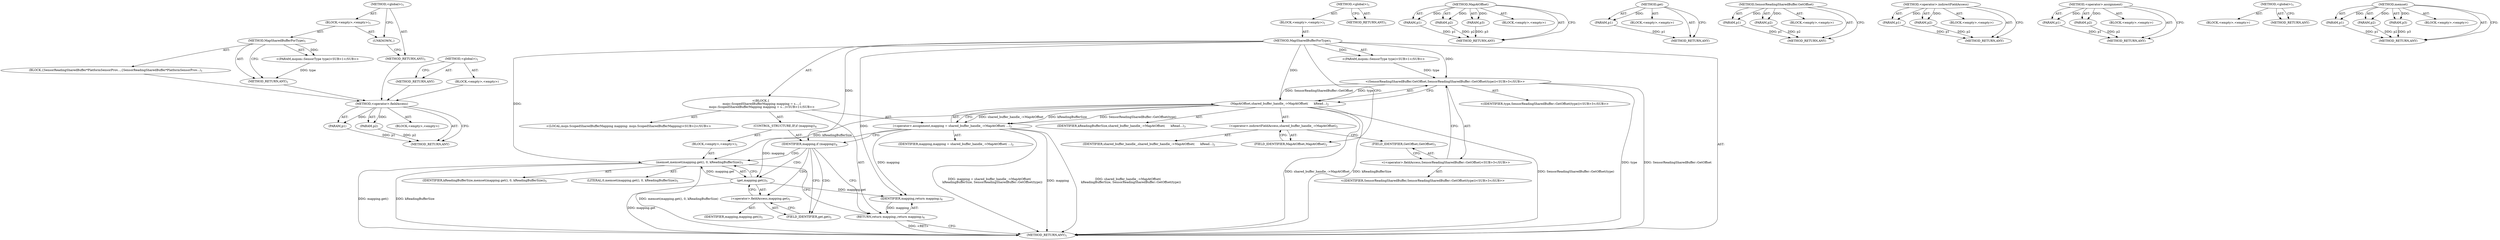 digraph "&lt;global&gt;" {
vulnerable_78 [label=<(METHOD,&lt;operator&gt;.fieldAccess)>];
vulnerable_79 [label=<(PARAM,p1)>];
vulnerable_80 [label=<(PARAM,p2)>];
vulnerable_81 [label=<(BLOCK,&lt;empty&gt;,&lt;empty&gt;)>];
vulnerable_82 [label=<(METHOD_RETURN,ANY)>];
vulnerable_6 [label=<(METHOD,&lt;global&gt;)<SUB>1</SUB>>];
vulnerable_7 [label=<(BLOCK,&lt;empty&gt;,&lt;empty&gt;)<SUB>1</SUB>>];
vulnerable_8 [label=<(METHOD,MapSharedBufferForType)<SUB>1</SUB>>];
vulnerable_9 [label="<(PARAM,mojom::SensorType type)<SUB>1</SUB>>"];
vulnerable_10 [label="<(BLOCK,{
  mojo::ScopedSharedBufferMapping mapping = s...,{
  mojo::ScopedSharedBufferMapping mapping = s...)<SUB>1</SUB>>"];
vulnerable_11 [label="<(LOCAL,mojo.ScopedSharedBufferMapping mapping: mojo.ScopedSharedBufferMapping)<SUB>2</SUB>>"];
vulnerable_12 [label=<(&lt;operator&gt;.assignment,mapping = shared_buffer_handle_-&gt;MapAtOffset(
 ...)<SUB>2</SUB>>];
vulnerable_13 [label=<(IDENTIFIER,mapping,mapping = shared_buffer_handle_-&gt;MapAtOffset(
 ...)<SUB>2</SUB>>];
vulnerable_14 [label=<(MapAtOffset,shared_buffer_handle_-&gt;MapAtOffset(
      kRead...)<SUB>2</SUB>>];
vulnerable_15 [label=<(&lt;operator&gt;.indirectFieldAccess,shared_buffer_handle_-&gt;MapAtOffset)<SUB>2</SUB>>];
vulnerable_16 [label=<(IDENTIFIER,shared_buffer_handle_,shared_buffer_handle_-&gt;MapAtOffset(
      kRead...)<SUB>2</SUB>>];
vulnerable_17 [label=<(FIELD_IDENTIFIER,MapAtOffset,MapAtOffset)<SUB>2</SUB>>];
vulnerable_18 [label=<(IDENTIFIER,kReadingBufferSize,shared_buffer_handle_-&gt;MapAtOffset(
      kRead...)<SUB>3</SUB>>];
vulnerable_19 [label="<(SensorReadingSharedBuffer.GetOffset,SensorReadingSharedBuffer::GetOffset(type))<SUB>3</SUB>>"];
vulnerable_20 [label="<(&lt;operator&gt;.fieldAccess,SensorReadingSharedBuffer::GetOffset)<SUB>3</SUB>>"];
vulnerable_21 [label="<(IDENTIFIER,SensorReadingSharedBuffer,SensorReadingSharedBuffer::GetOffset(type))<SUB>3</SUB>>"];
vulnerable_22 [label=<(FIELD_IDENTIFIER,GetOffset,GetOffset)<SUB>3</SUB>>];
vulnerable_23 [label="<(IDENTIFIER,type,SensorReadingSharedBuffer::GetOffset(type))<SUB>3</SUB>>"];
vulnerable_24 [label=<(CONTROL_STRUCTURE,IF,if (mapping))<SUB>4</SUB>>];
vulnerable_25 [label=<(IDENTIFIER,mapping,if (mapping))<SUB>4</SUB>>];
vulnerable_26 [label=<(BLOCK,&lt;empty&gt;,&lt;empty&gt;)<SUB>5</SUB>>];
vulnerable_27 [label=<(memset,memset(mapping.get(), 0, kReadingBufferSize))<SUB>5</SUB>>];
vulnerable_28 [label=<(get,mapping.get())<SUB>5</SUB>>];
vulnerable_29 [label=<(&lt;operator&gt;.fieldAccess,mapping.get)<SUB>5</SUB>>];
vulnerable_30 [label=<(IDENTIFIER,mapping,mapping.get())<SUB>5</SUB>>];
vulnerable_31 [label=<(FIELD_IDENTIFIER,get,get)<SUB>5</SUB>>];
vulnerable_32 [label=<(LITERAL,0,memset(mapping.get(), 0, kReadingBufferSize))<SUB>5</SUB>>];
vulnerable_33 [label=<(IDENTIFIER,kReadingBufferSize,memset(mapping.get(), 0, kReadingBufferSize))<SUB>5</SUB>>];
vulnerable_34 [label=<(RETURN,return mapping;,return mapping;)<SUB>6</SUB>>];
vulnerable_35 [label=<(IDENTIFIER,mapping,return mapping;)<SUB>6</SUB>>];
vulnerable_36 [label=<(METHOD_RETURN,ANY)<SUB>1</SUB>>];
vulnerable_38 [label=<(METHOD_RETURN,ANY)<SUB>1</SUB>>];
vulnerable_62 [label=<(METHOD,MapAtOffset)>];
vulnerable_63 [label=<(PARAM,p1)>];
vulnerable_64 [label=<(PARAM,p2)>];
vulnerable_65 [label=<(PARAM,p3)>];
vulnerable_66 [label=<(BLOCK,&lt;empty&gt;,&lt;empty&gt;)>];
vulnerable_67 [label=<(METHOD_RETURN,ANY)>];
vulnerable_89 [label=<(METHOD,get)>];
vulnerable_90 [label=<(PARAM,p1)>];
vulnerable_91 [label=<(BLOCK,&lt;empty&gt;,&lt;empty&gt;)>];
vulnerable_92 [label=<(METHOD_RETURN,ANY)>];
vulnerable_73 [label=<(METHOD,SensorReadingSharedBuffer.GetOffset)>];
vulnerable_74 [label=<(PARAM,p1)>];
vulnerable_75 [label=<(PARAM,p2)>];
vulnerable_76 [label=<(BLOCK,&lt;empty&gt;,&lt;empty&gt;)>];
vulnerable_77 [label=<(METHOD_RETURN,ANY)>];
vulnerable_68 [label=<(METHOD,&lt;operator&gt;.indirectFieldAccess)>];
vulnerable_69 [label=<(PARAM,p1)>];
vulnerable_70 [label=<(PARAM,p2)>];
vulnerable_71 [label=<(BLOCK,&lt;empty&gt;,&lt;empty&gt;)>];
vulnerable_72 [label=<(METHOD_RETURN,ANY)>];
vulnerable_57 [label=<(METHOD,&lt;operator&gt;.assignment)>];
vulnerable_58 [label=<(PARAM,p1)>];
vulnerable_59 [label=<(PARAM,p2)>];
vulnerable_60 [label=<(BLOCK,&lt;empty&gt;,&lt;empty&gt;)>];
vulnerable_61 [label=<(METHOD_RETURN,ANY)>];
vulnerable_51 [label=<(METHOD,&lt;global&gt;)<SUB>1</SUB>>];
vulnerable_52 [label=<(BLOCK,&lt;empty&gt;,&lt;empty&gt;)>];
vulnerable_53 [label=<(METHOD_RETURN,ANY)>];
vulnerable_83 [label=<(METHOD,memset)>];
vulnerable_84 [label=<(PARAM,p1)>];
vulnerable_85 [label=<(PARAM,p2)>];
vulnerable_86 [label=<(PARAM,p3)>];
vulnerable_87 [label=<(BLOCK,&lt;empty&gt;,&lt;empty&gt;)>];
vulnerable_88 [label=<(METHOD_RETURN,ANY)>];
fixed_6 [label=<(METHOD,&lt;global&gt;)<SUB>1</SUB>>];
fixed_7 [label=<(BLOCK,&lt;empty&gt;,&lt;empty&gt;)<SUB>1</SUB>>];
fixed_8 [label=<(METHOD,MapSharedBufferForType)<SUB>1</SUB>>];
fixed_9 [label="<(PARAM,mojom::SensorType type)<SUB>1</SUB>>"];
fixed_10 [label=<(BLOCK,{
SensorReadingSharedBuffer*
PlatformSensorProv...,{
SensorReadingSharedBuffer*
PlatformSensorProv...)<SUB>1</SUB>>];
fixed_11 [label=<(METHOD_RETURN,ANY)<SUB>1</SUB>>];
fixed_13 [label=<(UNKNOWN,,)>];
fixed_14 [label=<(METHOD_RETURN,ANY)<SUB>1</SUB>>];
fixed_23 [label=<(METHOD,&lt;global&gt;)<SUB>1</SUB>>];
fixed_24 [label=<(BLOCK,&lt;empty&gt;,&lt;empty&gt;)>];
fixed_25 [label=<(METHOD_RETURN,ANY)>];
vulnerable_78 -> vulnerable_79  [key=0, label="AST: "];
vulnerable_78 -> vulnerable_79  [key=1, label="DDG: "];
vulnerable_78 -> vulnerable_81  [key=0, label="AST: "];
vulnerable_78 -> vulnerable_80  [key=0, label="AST: "];
vulnerable_78 -> vulnerable_80  [key=1, label="DDG: "];
vulnerable_78 -> vulnerable_82  [key=0, label="AST: "];
vulnerable_78 -> vulnerable_82  [key=1, label="CFG: "];
vulnerable_79 -> vulnerable_82  [key=0, label="DDG: p1"];
vulnerable_80 -> vulnerable_82  [key=0, label="DDG: p2"];
vulnerable_6 -> vulnerable_7  [key=0, label="AST: "];
vulnerable_6 -> vulnerable_38  [key=0, label="AST: "];
vulnerable_6 -> vulnerable_38  [key=1, label="CFG: "];
vulnerable_7 -> vulnerable_8  [key=0, label="AST: "];
vulnerable_8 -> vulnerable_9  [key=0, label="AST: "];
vulnerable_8 -> vulnerable_9  [key=1, label="DDG: "];
vulnerable_8 -> vulnerable_10  [key=0, label="AST: "];
vulnerable_8 -> vulnerable_36  [key=0, label="AST: "];
vulnerable_8 -> vulnerable_17  [key=0, label="CFG: "];
vulnerable_8 -> vulnerable_25  [key=0, label="DDG: "];
vulnerable_8 -> vulnerable_35  [key=0, label="DDG: "];
vulnerable_8 -> vulnerable_14  [key=0, label="DDG: "];
vulnerable_8 -> vulnerable_19  [key=0, label="DDG: "];
vulnerable_8 -> vulnerable_27  [key=0, label="DDG: "];
vulnerable_9 -> vulnerable_19  [key=0, label="DDG: type"];
vulnerable_10 -> vulnerable_11  [key=0, label="AST: "];
vulnerable_10 -> vulnerable_12  [key=0, label="AST: "];
vulnerable_10 -> vulnerable_24  [key=0, label="AST: "];
vulnerable_10 -> vulnerable_34  [key=0, label="AST: "];
vulnerable_12 -> vulnerable_13  [key=0, label="AST: "];
vulnerable_12 -> vulnerable_14  [key=0, label="AST: "];
vulnerable_12 -> vulnerable_25  [key=0, label="CFG: "];
vulnerable_12 -> vulnerable_36  [key=0, label="DDG: mapping"];
vulnerable_12 -> vulnerable_36  [key=1, label="DDG: shared_buffer_handle_-&gt;MapAtOffset(
      kReadingBufferSize, SensorReadingSharedBuffer::GetOffset(type))"];
vulnerable_12 -> vulnerable_36  [key=2, label="DDG: mapping = shared_buffer_handle_-&gt;MapAtOffset(
      kReadingBufferSize, SensorReadingSharedBuffer::GetOffset(type))"];
vulnerable_12 -> vulnerable_35  [key=0, label="DDG: mapping"];
vulnerable_12 -> vulnerable_28  [key=0, label="DDG: mapping"];
vulnerable_14 -> vulnerable_15  [key=0, label="AST: "];
vulnerable_14 -> vulnerable_18  [key=0, label="AST: "];
vulnerable_14 -> vulnerable_19  [key=0, label="AST: "];
vulnerable_14 -> vulnerable_12  [key=0, label="CFG: "];
vulnerable_14 -> vulnerable_12  [key=1, label="DDG: shared_buffer_handle_-&gt;MapAtOffset"];
vulnerable_14 -> vulnerable_12  [key=2, label="DDG: kReadingBufferSize"];
vulnerable_14 -> vulnerable_12  [key=3, label="DDG: SensorReadingSharedBuffer::GetOffset(type)"];
vulnerable_14 -> vulnerable_36  [key=0, label="DDG: shared_buffer_handle_-&gt;MapAtOffset"];
vulnerable_14 -> vulnerable_36  [key=1, label="DDG: kReadingBufferSize"];
vulnerable_14 -> vulnerable_36  [key=2, label="DDG: SensorReadingSharedBuffer::GetOffset(type)"];
vulnerable_14 -> vulnerable_27  [key=0, label="DDG: kReadingBufferSize"];
vulnerable_15 -> vulnerable_16  [key=0, label="AST: "];
vulnerable_15 -> vulnerable_17  [key=0, label="AST: "];
vulnerable_15 -> vulnerable_22  [key=0, label="CFG: "];
vulnerable_17 -> vulnerable_15  [key=0, label="CFG: "];
vulnerable_19 -> vulnerable_20  [key=0, label="AST: "];
vulnerable_19 -> vulnerable_23  [key=0, label="AST: "];
vulnerable_19 -> vulnerable_14  [key=0, label="CFG: "];
vulnerable_19 -> vulnerable_14  [key=1, label="DDG: SensorReadingSharedBuffer::GetOffset"];
vulnerable_19 -> vulnerable_14  [key=2, label="DDG: type"];
vulnerable_19 -> vulnerable_36  [key=0, label="DDG: SensorReadingSharedBuffer::GetOffset"];
vulnerable_19 -> vulnerable_36  [key=1, label="DDG: type"];
vulnerable_20 -> vulnerable_21  [key=0, label="AST: "];
vulnerable_20 -> vulnerable_22  [key=0, label="AST: "];
vulnerable_20 -> vulnerable_19  [key=0, label="CFG: "];
vulnerable_22 -> vulnerable_20  [key=0, label="CFG: "];
vulnerable_24 -> vulnerable_25  [key=0, label="AST: "];
vulnerable_24 -> vulnerable_26  [key=0, label="AST: "];
vulnerable_25 -> vulnerable_31  [key=0, label="CFG: "];
vulnerable_25 -> vulnerable_31  [key=1, label="CDG: "];
vulnerable_25 -> vulnerable_34  [key=0, label="CFG: "];
vulnerable_25 -> vulnerable_29  [key=0, label="CDG: "];
vulnerable_25 -> vulnerable_28  [key=0, label="CDG: "];
vulnerable_25 -> vulnerable_27  [key=0, label="CDG: "];
vulnerable_26 -> vulnerable_27  [key=0, label="AST: "];
vulnerable_27 -> vulnerable_28  [key=0, label="AST: "];
vulnerable_27 -> vulnerable_32  [key=0, label="AST: "];
vulnerable_27 -> vulnerable_33  [key=0, label="AST: "];
vulnerable_27 -> vulnerable_34  [key=0, label="CFG: "];
vulnerable_27 -> vulnerable_36  [key=0, label="DDG: mapping.get()"];
vulnerable_27 -> vulnerable_36  [key=1, label="DDG: kReadingBufferSize"];
vulnerable_27 -> vulnerable_36  [key=2, label="DDG: memset(mapping.get(), 0, kReadingBufferSize)"];
vulnerable_28 -> vulnerable_29  [key=0, label="AST: "];
vulnerable_28 -> vulnerable_27  [key=0, label="CFG: "];
vulnerable_28 -> vulnerable_27  [key=1, label="DDG: mapping.get"];
vulnerable_28 -> vulnerable_36  [key=0, label="DDG: mapping.get"];
vulnerable_28 -> vulnerable_35  [key=0, label="DDG: mapping.get"];
vulnerable_29 -> vulnerable_30  [key=0, label="AST: "];
vulnerable_29 -> vulnerable_31  [key=0, label="AST: "];
vulnerable_29 -> vulnerable_28  [key=0, label="CFG: "];
vulnerable_31 -> vulnerable_29  [key=0, label="CFG: "];
vulnerable_34 -> vulnerable_35  [key=0, label="AST: "];
vulnerable_34 -> vulnerable_36  [key=0, label="CFG: "];
vulnerable_34 -> vulnerable_36  [key=1, label="DDG: &lt;RET&gt;"];
vulnerable_35 -> vulnerable_34  [key=0, label="DDG: mapping"];
vulnerable_62 -> vulnerable_63  [key=0, label="AST: "];
vulnerable_62 -> vulnerable_63  [key=1, label="DDG: "];
vulnerable_62 -> vulnerable_66  [key=0, label="AST: "];
vulnerable_62 -> vulnerable_64  [key=0, label="AST: "];
vulnerable_62 -> vulnerable_64  [key=1, label="DDG: "];
vulnerable_62 -> vulnerable_67  [key=0, label="AST: "];
vulnerable_62 -> vulnerable_67  [key=1, label="CFG: "];
vulnerable_62 -> vulnerable_65  [key=0, label="AST: "];
vulnerable_62 -> vulnerable_65  [key=1, label="DDG: "];
vulnerable_63 -> vulnerable_67  [key=0, label="DDG: p1"];
vulnerable_64 -> vulnerable_67  [key=0, label="DDG: p2"];
vulnerable_65 -> vulnerable_67  [key=0, label="DDG: p3"];
vulnerable_89 -> vulnerable_90  [key=0, label="AST: "];
vulnerable_89 -> vulnerable_90  [key=1, label="DDG: "];
vulnerable_89 -> vulnerable_91  [key=0, label="AST: "];
vulnerable_89 -> vulnerable_92  [key=0, label="AST: "];
vulnerable_89 -> vulnerable_92  [key=1, label="CFG: "];
vulnerable_90 -> vulnerable_92  [key=0, label="DDG: p1"];
vulnerable_73 -> vulnerable_74  [key=0, label="AST: "];
vulnerable_73 -> vulnerable_74  [key=1, label="DDG: "];
vulnerable_73 -> vulnerable_76  [key=0, label="AST: "];
vulnerable_73 -> vulnerable_75  [key=0, label="AST: "];
vulnerable_73 -> vulnerable_75  [key=1, label="DDG: "];
vulnerable_73 -> vulnerable_77  [key=0, label="AST: "];
vulnerable_73 -> vulnerable_77  [key=1, label="CFG: "];
vulnerable_74 -> vulnerable_77  [key=0, label="DDG: p1"];
vulnerable_75 -> vulnerable_77  [key=0, label="DDG: p2"];
vulnerable_68 -> vulnerable_69  [key=0, label="AST: "];
vulnerable_68 -> vulnerable_69  [key=1, label="DDG: "];
vulnerable_68 -> vulnerable_71  [key=0, label="AST: "];
vulnerable_68 -> vulnerable_70  [key=0, label="AST: "];
vulnerable_68 -> vulnerable_70  [key=1, label="DDG: "];
vulnerable_68 -> vulnerable_72  [key=0, label="AST: "];
vulnerable_68 -> vulnerable_72  [key=1, label="CFG: "];
vulnerable_69 -> vulnerable_72  [key=0, label="DDG: p1"];
vulnerable_70 -> vulnerable_72  [key=0, label="DDG: p2"];
vulnerable_57 -> vulnerable_58  [key=0, label="AST: "];
vulnerable_57 -> vulnerable_58  [key=1, label="DDG: "];
vulnerable_57 -> vulnerable_60  [key=0, label="AST: "];
vulnerable_57 -> vulnerable_59  [key=0, label="AST: "];
vulnerable_57 -> vulnerable_59  [key=1, label="DDG: "];
vulnerable_57 -> vulnerable_61  [key=0, label="AST: "];
vulnerable_57 -> vulnerable_61  [key=1, label="CFG: "];
vulnerable_58 -> vulnerable_61  [key=0, label="DDG: p1"];
vulnerable_59 -> vulnerable_61  [key=0, label="DDG: p2"];
vulnerable_51 -> vulnerable_52  [key=0, label="AST: "];
vulnerable_51 -> vulnerable_53  [key=0, label="AST: "];
vulnerable_51 -> vulnerable_53  [key=1, label="CFG: "];
vulnerable_83 -> vulnerable_84  [key=0, label="AST: "];
vulnerable_83 -> vulnerable_84  [key=1, label="DDG: "];
vulnerable_83 -> vulnerable_87  [key=0, label="AST: "];
vulnerable_83 -> vulnerable_85  [key=0, label="AST: "];
vulnerable_83 -> vulnerable_85  [key=1, label="DDG: "];
vulnerable_83 -> vulnerable_88  [key=0, label="AST: "];
vulnerable_83 -> vulnerable_88  [key=1, label="CFG: "];
vulnerable_83 -> vulnerable_86  [key=0, label="AST: "];
vulnerable_83 -> vulnerable_86  [key=1, label="DDG: "];
vulnerable_84 -> vulnerable_88  [key=0, label="DDG: p1"];
vulnerable_85 -> vulnerable_88  [key=0, label="DDG: p2"];
vulnerable_86 -> vulnerable_88  [key=0, label="DDG: p3"];
fixed_6 -> fixed_7  [key=0, label="AST: "];
fixed_6 -> fixed_14  [key=0, label="AST: "];
fixed_6 -> fixed_13  [key=0, label="CFG: "];
fixed_7 -> fixed_8  [key=0, label="AST: "];
fixed_7 -> fixed_13  [key=0, label="AST: "];
fixed_8 -> fixed_9  [key=0, label="AST: "];
fixed_8 -> fixed_9  [key=1, label="DDG: "];
fixed_8 -> fixed_10  [key=0, label="AST: "];
fixed_8 -> fixed_11  [key=0, label="AST: "];
fixed_8 -> fixed_11  [key=1, label="CFG: "];
fixed_9 -> fixed_11  [key=0, label="DDG: type"];
fixed_10 -> vulnerable_78  [key=0];
fixed_11 -> vulnerable_78  [key=0];
fixed_13 -> fixed_14  [key=0, label="CFG: "];
fixed_14 -> vulnerable_78  [key=0];
fixed_23 -> fixed_24  [key=0, label="AST: "];
fixed_23 -> fixed_25  [key=0, label="AST: "];
fixed_23 -> fixed_25  [key=1, label="CFG: "];
fixed_24 -> vulnerable_78  [key=0];
fixed_25 -> vulnerable_78  [key=0];
}
